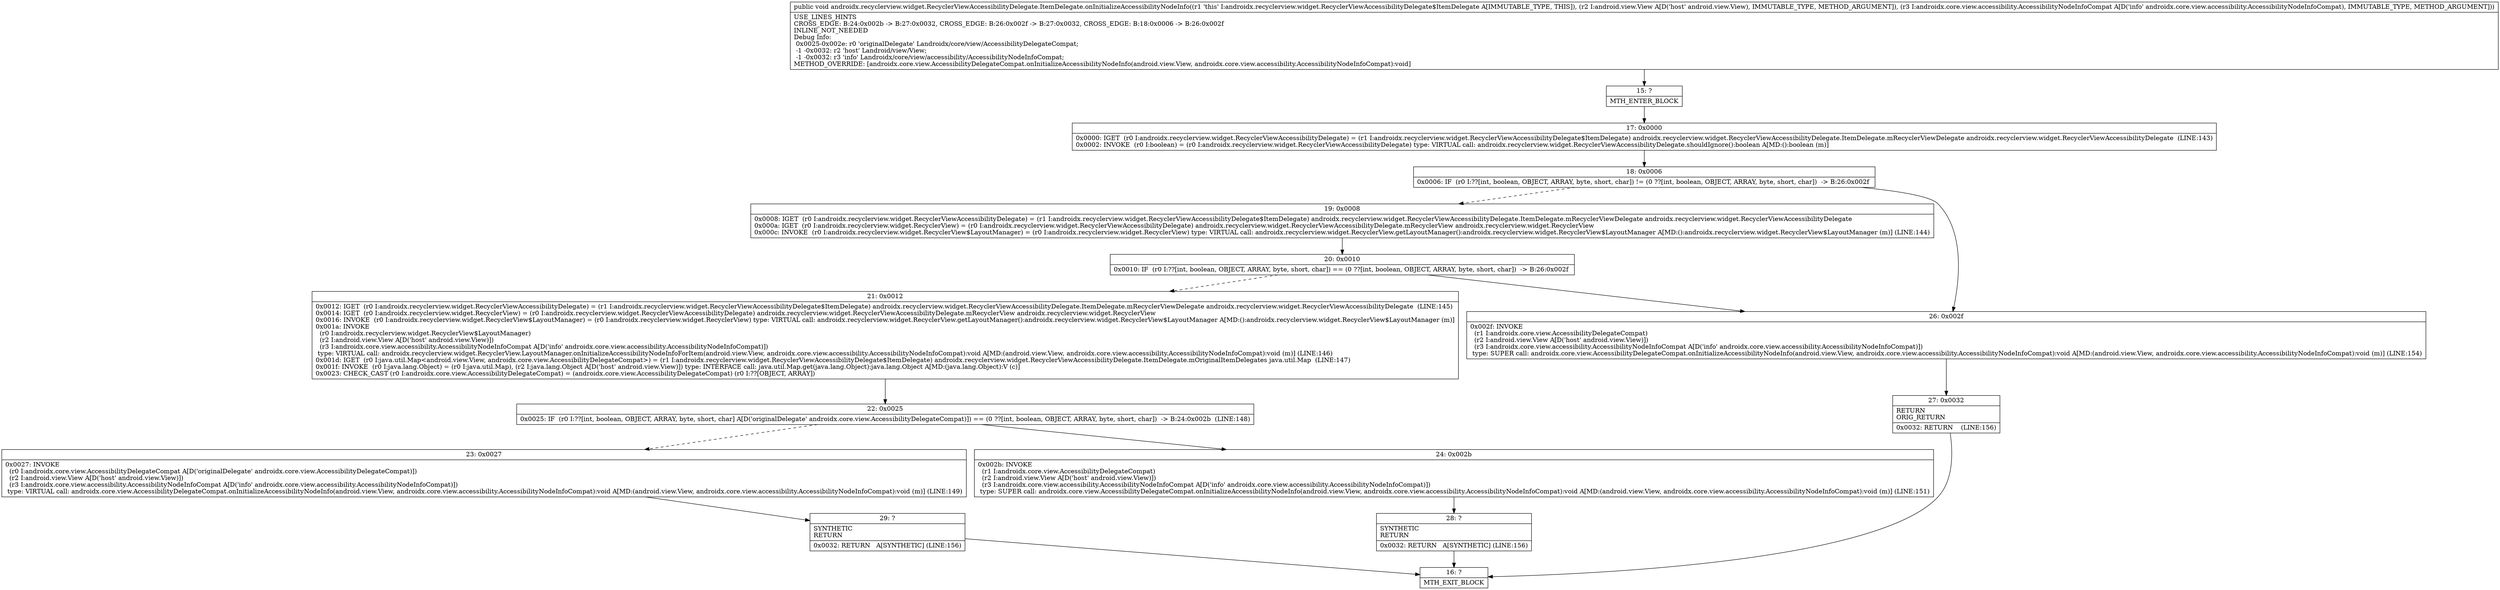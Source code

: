 digraph "CFG forandroidx.recyclerview.widget.RecyclerViewAccessibilityDelegate.ItemDelegate.onInitializeAccessibilityNodeInfo(Landroid\/view\/View;Landroidx\/core\/view\/accessibility\/AccessibilityNodeInfoCompat;)V" {
Node_15 [shape=record,label="{15\:\ ?|MTH_ENTER_BLOCK\l}"];
Node_17 [shape=record,label="{17\:\ 0x0000|0x0000: IGET  (r0 I:androidx.recyclerview.widget.RecyclerViewAccessibilityDelegate) = (r1 I:androidx.recyclerview.widget.RecyclerViewAccessibilityDelegate$ItemDelegate) androidx.recyclerview.widget.RecyclerViewAccessibilityDelegate.ItemDelegate.mRecyclerViewDelegate androidx.recyclerview.widget.RecyclerViewAccessibilityDelegate  (LINE:143)\l0x0002: INVOKE  (r0 I:boolean) = (r0 I:androidx.recyclerview.widget.RecyclerViewAccessibilityDelegate) type: VIRTUAL call: androidx.recyclerview.widget.RecyclerViewAccessibilityDelegate.shouldIgnore():boolean A[MD:():boolean (m)]\l}"];
Node_18 [shape=record,label="{18\:\ 0x0006|0x0006: IF  (r0 I:??[int, boolean, OBJECT, ARRAY, byte, short, char]) != (0 ??[int, boolean, OBJECT, ARRAY, byte, short, char])  \-\> B:26:0x002f \l}"];
Node_19 [shape=record,label="{19\:\ 0x0008|0x0008: IGET  (r0 I:androidx.recyclerview.widget.RecyclerViewAccessibilityDelegate) = (r1 I:androidx.recyclerview.widget.RecyclerViewAccessibilityDelegate$ItemDelegate) androidx.recyclerview.widget.RecyclerViewAccessibilityDelegate.ItemDelegate.mRecyclerViewDelegate androidx.recyclerview.widget.RecyclerViewAccessibilityDelegate \l0x000a: IGET  (r0 I:androidx.recyclerview.widget.RecyclerView) = (r0 I:androidx.recyclerview.widget.RecyclerViewAccessibilityDelegate) androidx.recyclerview.widget.RecyclerViewAccessibilityDelegate.mRecyclerView androidx.recyclerview.widget.RecyclerView \l0x000c: INVOKE  (r0 I:androidx.recyclerview.widget.RecyclerView$LayoutManager) = (r0 I:androidx.recyclerview.widget.RecyclerView) type: VIRTUAL call: androidx.recyclerview.widget.RecyclerView.getLayoutManager():androidx.recyclerview.widget.RecyclerView$LayoutManager A[MD:():androidx.recyclerview.widget.RecyclerView$LayoutManager (m)] (LINE:144)\l}"];
Node_20 [shape=record,label="{20\:\ 0x0010|0x0010: IF  (r0 I:??[int, boolean, OBJECT, ARRAY, byte, short, char]) == (0 ??[int, boolean, OBJECT, ARRAY, byte, short, char])  \-\> B:26:0x002f \l}"];
Node_21 [shape=record,label="{21\:\ 0x0012|0x0012: IGET  (r0 I:androidx.recyclerview.widget.RecyclerViewAccessibilityDelegate) = (r1 I:androidx.recyclerview.widget.RecyclerViewAccessibilityDelegate$ItemDelegate) androidx.recyclerview.widget.RecyclerViewAccessibilityDelegate.ItemDelegate.mRecyclerViewDelegate androidx.recyclerview.widget.RecyclerViewAccessibilityDelegate  (LINE:145)\l0x0014: IGET  (r0 I:androidx.recyclerview.widget.RecyclerView) = (r0 I:androidx.recyclerview.widget.RecyclerViewAccessibilityDelegate) androidx.recyclerview.widget.RecyclerViewAccessibilityDelegate.mRecyclerView androidx.recyclerview.widget.RecyclerView \l0x0016: INVOKE  (r0 I:androidx.recyclerview.widget.RecyclerView$LayoutManager) = (r0 I:androidx.recyclerview.widget.RecyclerView) type: VIRTUAL call: androidx.recyclerview.widget.RecyclerView.getLayoutManager():androidx.recyclerview.widget.RecyclerView$LayoutManager A[MD:():androidx.recyclerview.widget.RecyclerView$LayoutManager (m)]\l0x001a: INVOKE  \l  (r0 I:androidx.recyclerview.widget.RecyclerView$LayoutManager)\l  (r2 I:android.view.View A[D('host' android.view.View)])\l  (r3 I:androidx.core.view.accessibility.AccessibilityNodeInfoCompat A[D('info' androidx.core.view.accessibility.AccessibilityNodeInfoCompat)])\l type: VIRTUAL call: androidx.recyclerview.widget.RecyclerView.LayoutManager.onInitializeAccessibilityNodeInfoForItem(android.view.View, androidx.core.view.accessibility.AccessibilityNodeInfoCompat):void A[MD:(android.view.View, androidx.core.view.accessibility.AccessibilityNodeInfoCompat):void (m)] (LINE:146)\l0x001d: IGET  (r0 I:java.util.Map\<android.view.View, androidx.core.view.AccessibilityDelegateCompat\>) = (r1 I:androidx.recyclerview.widget.RecyclerViewAccessibilityDelegate$ItemDelegate) androidx.recyclerview.widget.RecyclerViewAccessibilityDelegate.ItemDelegate.mOriginalItemDelegates java.util.Map  (LINE:147)\l0x001f: INVOKE  (r0 I:java.lang.Object) = (r0 I:java.util.Map), (r2 I:java.lang.Object A[D('host' android.view.View)]) type: INTERFACE call: java.util.Map.get(java.lang.Object):java.lang.Object A[MD:(java.lang.Object):V (c)]\l0x0023: CHECK_CAST (r0 I:androidx.core.view.AccessibilityDelegateCompat) = (androidx.core.view.AccessibilityDelegateCompat) (r0 I:??[OBJECT, ARRAY]) \l}"];
Node_22 [shape=record,label="{22\:\ 0x0025|0x0025: IF  (r0 I:??[int, boolean, OBJECT, ARRAY, byte, short, char] A[D('originalDelegate' androidx.core.view.AccessibilityDelegateCompat)]) == (0 ??[int, boolean, OBJECT, ARRAY, byte, short, char])  \-\> B:24:0x002b  (LINE:148)\l}"];
Node_23 [shape=record,label="{23\:\ 0x0027|0x0027: INVOKE  \l  (r0 I:androidx.core.view.AccessibilityDelegateCompat A[D('originalDelegate' androidx.core.view.AccessibilityDelegateCompat)])\l  (r2 I:android.view.View A[D('host' android.view.View)])\l  (r3 I:androidx.core.view.accessibility.AccessibilityNodeInfoCompat A[D('info' androidx.core.view.accessibility.AccessibilityNodeInfoCompat)])\l type: VIRTUAL call: androidx.core.view.AccessibilityDelegateCompat.onInitializeAccessibilityNodeInfo(android.view.View, androidx.core.view.accessibility.AccessibilityNodeInfoCompat):void A[MD:(android.view.View, androidx.core.view.accessibility.AccessibilityNodeInfoCompat):void (m)] (LINE:149)\l}"];
Node_29 [shape=record,label="{29\:\ ?|SYNTHETIC\lRETURN\l|0x0032: RETURN   A[SYNTHETIC] (LINE:156)\l}"];
Node_16 [shape=record,label="{16\:\ ?|MTH_EXIT_BLOCK\l}"];
Node_24 [shape=record,label="{24\:\ 0x002b|0x002b: INVOKE  \l  (r1 I:androidx.core.view.AccessibilityDelegateCompat)\l  (r2 I:android.view.View A[D('host' android.view.View)])\l  (r3 I:androidx.core.view.accessibility.AccessibilityNodeInfoCompat A[D('info' androidx.core.view.accessibility.AccessibilityNodeInfoCompat)])\l type: SUPER call: androidx.core.view.AccessibilityDelegateCompat.onInitializeAccessibilityNodeInfo(android.view.View, androidx.core.view.accessibility.AccessibilityNodeInfoCompat):void A[MD:(android.view.View, androidx.core.view.accessibility.AccessibilityNodeInfoCompat):void (m)] (LINE:151)\l}"];
Node_28 [shape=record,label="{28\:\ ?|SYNTHETIC\lRETURN\l|0x0032: RETURN   A[SYNTHETIC] (LINE:156)\l}"];
Node_26 [shape=record,label="{26\:\ 0x002f|0x002f: INVOKE  \l  (r1 I:androidx.core.view.AccessibilityDelegateCompat)\l  (r2 I:android.view.View A[D('host' android.view.View)])\l  (r3 I:androidx.core.view.accessibility.AccessibilityNodeInfoCompat A[D('info' androidx.core.view.accessibility.AccessibilityNodeInfoCompat)])\l type: SUPER call: androidx.core.view.AccessibilityDelegateCompat.onInitializeAccessibilityNodeInfo(android.view.View, androidx.core.view.accessibility.AccessibilityNodeInfoCompat):void A[MD:(android.view.View, androidx.core.view.accessibility.AccessibilityNodeInfoCompat):void (m)] (LINE:154)\l}"];
Node_27 [shape=record,label="{27\:\ 0x0032|RETURN\lORIG_RETURN\l|0x0032: RETURN    (LINE:156)\l}"];
MethodNode[shape=record,label="{public void androidx.recyclerview.widget.RecyclerViewAccessibilityDelegate.ItemDelegate.onInitializeAccessibilityNodeInfo((r1 'this' I:androidx.recyclerview.widget.RecyclerViewAccessibilityDelegate$ItemDelegate A[IMMUTABLE_TYPE, THIS]), (r2 I:android.view.View A[D('host' android.view.View), IMMUTABLE_TYPE, METHOD_ARGUMENT]), (r3 I:androidx.core.view.accessibility.AccessibilityNodeInfoCompat A[D('info' androidx.core.view.accessibility.AccessibilityNodeInfoCompat), IMMUTABLE_TYPE, METHOD_ARGUMENT]))  | USE_LINES_HINTS\lCROSS_EDGE: B:24:0x002b \-\> B:27:0x0032, CROSS_EDGE: B:26:0x002f \-\> B:27:0x0032, CROSS_EDGE: B:18:0x0006 \-\> B:26:0x002f\lINLINE_NOT_NEEDED\lDebug Info:\l  0x0025\-0x002e: r0 'originalDelegate' Landroidx\/core\/view\/AccessibilityDelegateCompat;\l  \-1 \-0x0032: r2 'host' Landroid\/view\/View;\l  \-1 \-0x0032: r3 'info' Landroidx\/core\/view\/accessibility\/AccessibilityNodeInfoCompat;\lMETHOD_OVERRIDE: [androidx.core.view.AccessibilityDelegateCompat.onInitializeAccessibilityNodeInfo(android.view.View, androidx.core.view.accessibility.AccessibilityNodeInfoCompat):void]\l}"];
MethodNode -> Node_15;Node_15 -> Node_17;
Node_17 -> Node_18;
Node_18 -> Node_19[style=dashed];
Node_18 -> Node_26;
Node_19 -> Node_20;
Node_20 -> Node_21[style=dashed];
Node_20 -> Node_26;
Node_21 -> Node_22;
Node_22 -> Node_23[style=dashed];
Node_22 -> Node_24;
Node_23 -> Node_29;
Node_29 -> Node_16;
Node_24 -> Node_28;
Node_28 -> Node_16;
Node_26 -> Node_27;
Node_27 -> Node_16;
}

